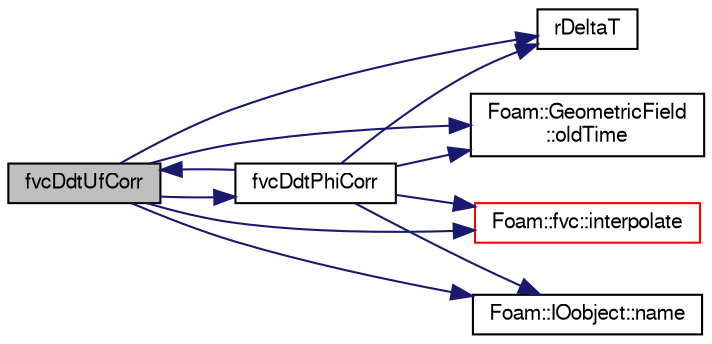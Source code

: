 digraph "fvcDdtUfCorr"
{
  bgcolor="transparent";
  edge [fontname="FreeSans",fontsize="10",labelfontname="FreeSans",labelfontsize="10"];
  node [fontname="FreeSans",fontsize="10",shape=record];
  rankdir="LR";
  Node133 [label="fvcDdtUfCorr",height=0.2,width=0.4,color="black", fillcolor="grey75", style="filled", fontcolor="black"];
  Node133 -> Node134 [color="midnightblue",fontsize="10",style="solid",fontname="FreeSans"];
  Node134 [label="fvcDdtPhiCorr",height=0.2,width=0.4,color="black",URL="$a22490.html#aea5ea010bd642e637a7f3909174cca8c"];
  Node134 -> Node135 [color="midnightblue",fontsize="10",style="solid",fontname="FreeSans"];
  Node135 [label="rDeltaT",height=0.2,width=0.4,color="black",URL="$a38426.html#ab4a06642de5708190d817dc1a2e352a3"];
  Node134 -> Node136 [color="midnightblue",fontsize="10",style="solid",fontname="FreeSans"];
  Node136 [label="Foam::GeometricField\l::oldTime",height=0.2,width=0.4,color="black",URL="$a22434.html#a2f51be6de19012555f923b0902d64135",tooltip="Return old time field. "];
  Node134 -> Node137 [color="midnightblue",fontsize="10",style="solid",fontname="FreeSans"];
  Node137 [label="Foam::fvc::interpolate",height=0.2,width=0.4,color="red",URL="$a21134.html#addbc18784300dd0955a9bf79f8e2c43b"];
  Node134 -> Node140 [color="midnightblue",fontsize="10",style="solid",fontname="FreeSans"];
  Node140 [label="Foam::IOobject::name",height=0.2,width=0.4,color="black",URL="$a26142.html#acc80e00a8ac919288fb55bd14cc88bf6",tooltip="Return name. "];
  Node134 -> Node133 [color="midnightblue",fontsize="10",style="solid",fontname="FreeSans"];
  Node133 -> Node137 [color="midnightblue",fontsize="10",style="solid",fontname="FreeSans"];
  Node133 -> Node140 [color="midnightblue",fontsize="10",style="solid",fontname="FreeSans"];
  Node133 -> Node136 [color="midnightblue",fontsize="10",style="solid",fontname="FreeSans"];
  Node133 -> Node135 [color="midnightblue",fontsize="10",style="solid",fontname="FreeSans"];
}
